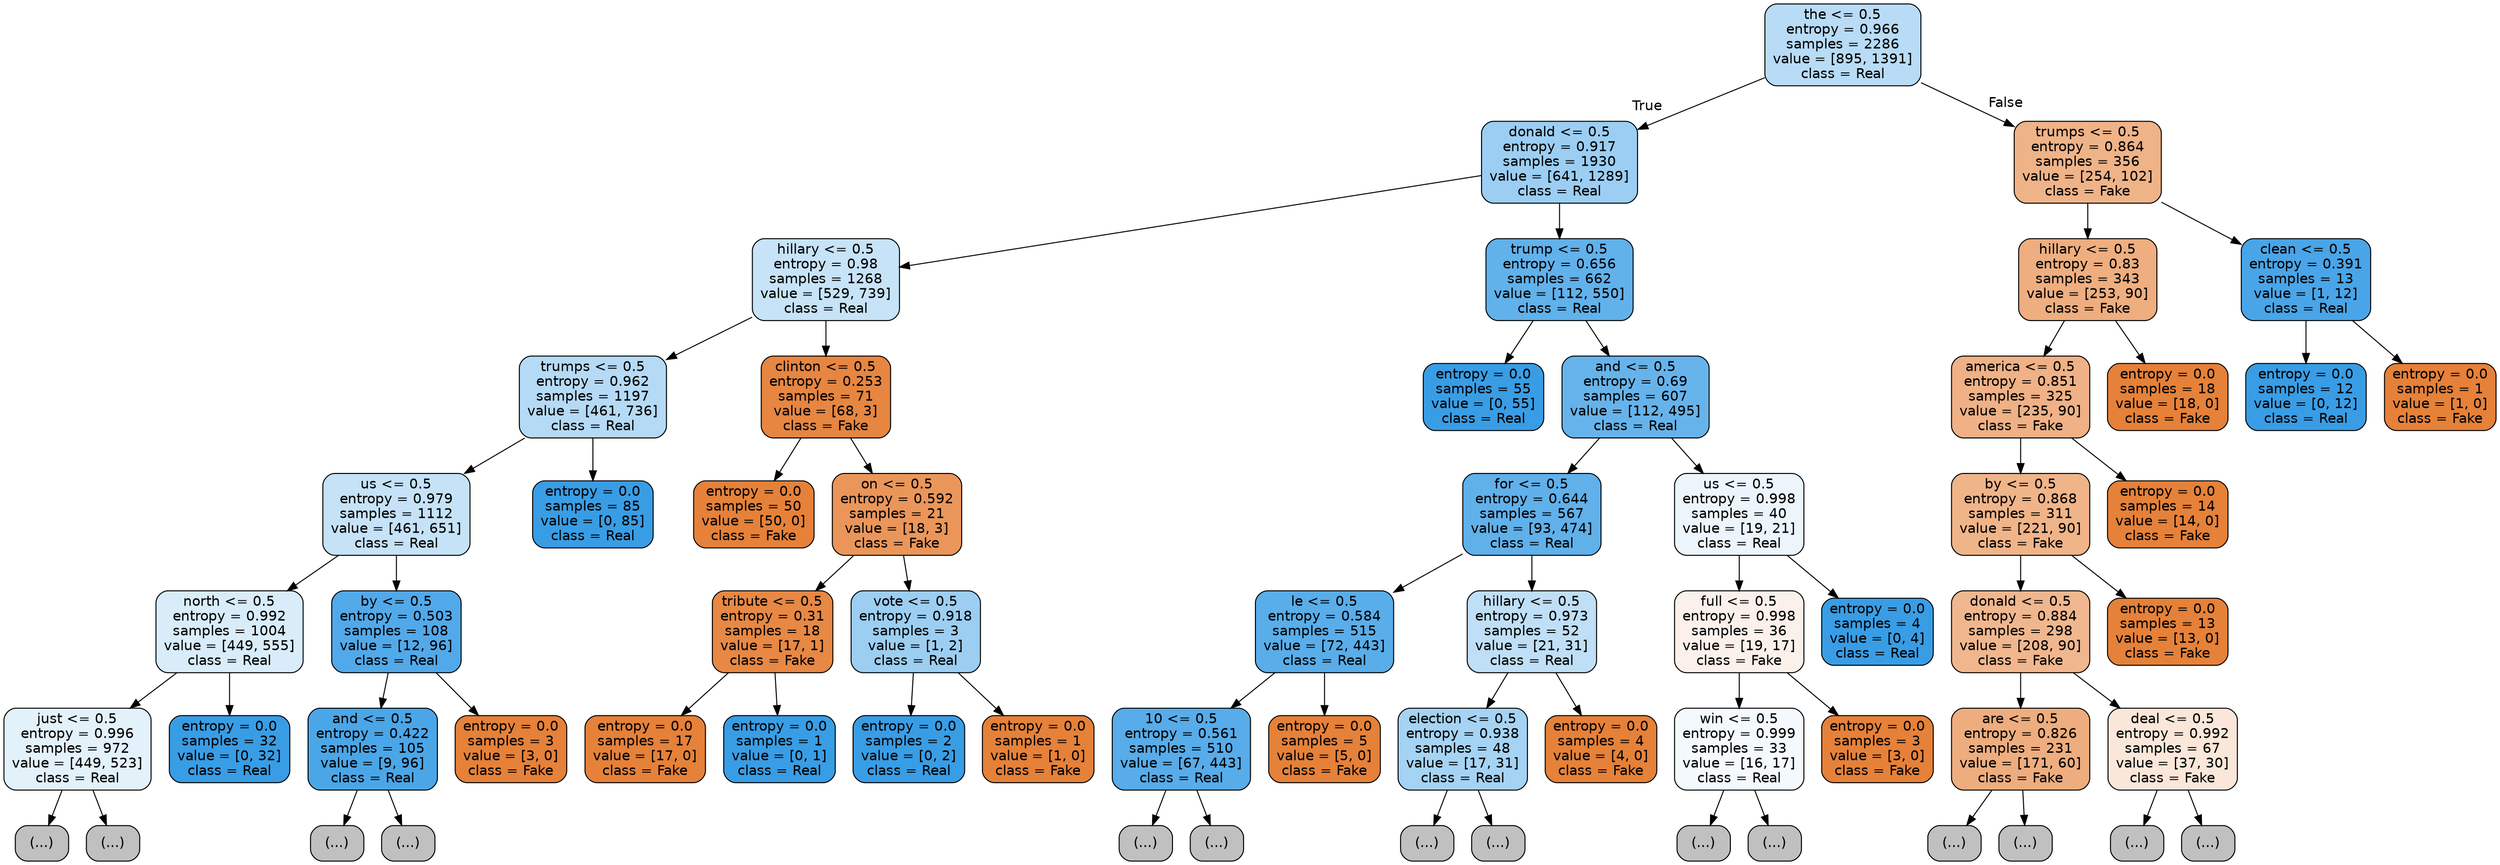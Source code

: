 digraph Tree {
node [shape=box, style="filled, rounded", color="black", fontname=helvetica] ;
edge [fontname=helvetica] ;
0 [label="the <= 0.5\nentropy = 0.966\nsamples = 2286\nvalue = [895, 1391]\nclass = Real", fillcolor="#399de55b"] ;
1 [label="donald <= 0.5\nentropy = 0.917\nsamples = 1930\nvalue = [641, 1289]\nclass = Real", fillcolor="#399de580"] ;
0 -> 1 [labeldistance=2.5, labelangle=45, headlabel="True"] ;
2 [label="hillary <= 0.5\nentropy = 0.98\nsamples = 1268\nvalue = [529, 739]\nclass = Real", fillcolor="#399de548"] ;
1 -> 2 ;
3 [label="trumps <= 0.5\nentropy = 0.962\nsamples = 1197\nvalue = [461, 736]\nclass = Real", fillcolor="#399de55f"] ;
2 -> 3 ;
4 [label="us <= 0.5\nentropy = 0.979\nsamples = 1112\nvalue = [461, 651]\nclass = Real", fillcolor="#399de54a"] ;
3 -> 4 ;
5 [label="north <= 0.5\nentropy = 0.992\nsamples = 1004\nvalue = [449, 555]\nclass = Real", fillcolor="#399de531"] ;
4 -> 5 ;
6 [label="just <= 0.5\nentropy = 0.996\nsamples = 972\nvalue = [449, 523]\nclass = Real", fillcolor="#399de524"] ;
5 -> 6 ;
7 [label="(...)", fillcolor="#C0C0C0"] ;
6 -> 7 ;
440 [label="(...)", fillcolor="#C0C0C0"] ;
6 -> 440 ;
445 [label="entropy = 0.0\nsamples = 32\nvalue = [0, 32]\nclass = Real", fillcolor="#399de5ff"] ;
5 -> 445 ;
446 [label="by <= 0.5\nentropy = 0.503\nsamples = 108\nvalue = [12, 96]\nclass = Real", fillcolor="#399de5df"] ;
4 -> 446 ;
447 [label="and <= 0.5\nentropy = 0.422\nsamples = 105\nvalue = [9, 96]\nclass = Real", fillcolor="#399de5e7"] ;
446 -> 447 ;
448 [label="(...)", fillcolor="#C0C0C0"] ;
447 -> 448 ;
457 [label="(...)", fillcolor="#C0C0C0"] ;
447 -> 457 ;
464 [label="entropy = 0.0\nsamples = 3\nvalue = [3, 0]\nclass = Fake", fillcolor="#e58139ff"] ;
446 -> 464 ;
465 [label="entropy = 0.0\nsamples = 85\nvalue = [0, 85]\nclass = Real", fillcolor="#399de5ff"] ;
3 -> 465 ;
466 [label="clinton <= 0.5\nentropy = 0.253\nsamples = 71\nvalue = [68, 3]\nclass = Fake", fillcolor="#e58139f4"] ;
2 -> 466 ;
467 [label="entropy = 0.0\nsamples = 50\nvalue = [50, 0]\nclass = Fake", fillcolor="#e58139ff"] ;
466 -> 467 ;
468 [label="on <= 0.5\nentropy = 0.592\nsamples = 21\nvalue = [18, 3]\nclass = Fake", fillcolor="#e58139d4"] ;
466 -> 468 ;
469 [label="tribute <= 0.5\nentropy = 0.31\nsamples = 18\nvalue = [17, 1]\nclass = Fake", fillcolor="#e58139f0"] ;
468 -> 469 ;
470 [label="entropy = 0.0\nsamples = 17\nvalue = [17, 0]\nclass = Fake", fillcolor="#e58139ff"] ;
469 -> 470 ;
471 [label="entropy = 0.0\nsamples = 1\nvalue = [0, 1]\nclass = Real", fillcolor="#399de5ff"] ;
469 -> 471 ;
472 [label="vote <= 0.5\nentropy = 0.918\nsamples = 3\nvalue = [1, 2]\nclass = Real", fillcolor="#399de57f"] ;
468 -> 472 ;
473 [label="entropy = 0.0\nsamples = 2\nvalue = [0, 2]\nclass = Real", fillcolor="#399de5ff"] ;
472 -> 473 ;
474 [label="entropy = 0.0\nsamples = 1\nvalue = [1, 0]\nclass = Fake", fillcolor="#e58139ff"] ;
472 -> 474 ;
475 [label="trump <= 0.5\nentropy = 0.656\nsamples = 662\nvalue = [112, 550]\nclass = Real", fillcolor="#399de5cb"] ;
1 -> 475 ;
476 [label="entropy = 0.0\nsamples = 55\nvalue = [0, 55]\nclass = Real", fillcolor="#399de5ff"] ;
475 -> 476 ;
477 [label="and <= 0.5\nentropy = 0.69\nsamples = 607\nvalue = [112, 495]\nclass = Real", fillcolor="#399de5c5"] ;
475 -> 477 ;
478 [label="for <= 0.5\nentropy = 0.644\nsamples = 567\nvalue = [93, 474]\nclass = Real", fillcolor="#399de5cd"] ;
477 -> 478 ;
479 [label="le <= 0.5\nentropy = 0.584\nsamples = 515\nvalue = [72, 443]\nclass = Real", fillcolor="#399de5d6"] ;
478 -> 479 ;
480 [label="10 <= 0.5\nentropy = 0.561\nsamples = 510\nvalue = [67, 443]\nclass = Real", fillcolor="#399de5d8"] ;
479 -> 480 ;
481 [label="(...)", fillcolor="#C0C0C0"] ;
480 -> 481 ;
588 [label="(...)", fillcolor="#C0C0C0"] ;
480 -> 588 ;
589 [label="entropy = 0.0\nsamples = 5\nvalue = [5, 0]\nclass = Fake", fillcolor="#e58139ff"] ;
479 -> 589 ;
590 [label="hillary <= 0.5\nentropy = 0.973\nsamples = 52\nvalue = [21, 31]\nclass = Real", fillcolor="#399de552"] ;
478 -> 590 ;
591 [label="election <= 0.5\nentropy = 0.938\nsamples = 48\nvalue = [17, 31]\nclass = Real", fillcolor="#399de573"] ;
590 -> 591 ;
592 [label="(...)", fillcolor="#C0C0C0"] ;
591 -> 592 ;
617 [label="(...)", fillcolor="#C0C0C0"] ;
591 -> 617 ;
618 [label="entropy = 0.0\nsamples = 4\nvalue = [4, 0]\nclass = Fake", fillcolor="#e58139ff"] ;
590 -> 618 ;
619 [label="us <= 0.5\nentropy = 0.998\nsamples = 40\nvalue = [19, 21]\nclass = Real", fillcolor="#399de518"] ;
477 -> 619 ;
620 [label="full <= 0.5\nentropy = 0.998\nsamples = 36\nvalue = [19, 17]\nclass = Fake", fillcolor="#e581391b"] ;
619 -> 620 ;
621 [label="win <= 0.5\nentropy = 0.999\nsamples = 33\nvalue = [16, 17]\nclass = Real", fillcolor="#399de50f"] ;
620 -> 621 ;
622 [label="(...)", fillcolor="#C0C0C0"] ;
621 -> 622 ;
645 [label="(...)", fillcolor="#C0C0C0"] ;
621 -> 645 ;
646 [label="entropy = 0.0\nsamples = 3\nvalue = [3, 0]\nclass = Fake", fillcolor="#e58139ff"] ;
620 -> 646 ;
647 [label="entropy = 0.0\nsamples = 4\nvalue = [0, 4]\nclass = Real", fillcolor="#399de5ff"] ;
619 -> 647 ;
648 [label="trumps <= 0.5\nentropy = 0.864\nsamples = 356\nvalue = [254, 102]\nclass = Fake", fillcolor="#e5813999"] ;
0 -> 648 [labeldistance=2.5, labelangle=-45, headlabel="False"] ;
649 [label="hillary <= 0.5\nentropy = 0.83\nsamples = 343\nvalue = [253, 90]\nclass = Fake", fillcolor="#e58139a4"] ;
648 -> 649 ;
650 [label="america <= 0.5\nentropy = 0.851\nsamples = 325\nvalue = [235, 90]\nclass = Fake", fillcolor="#e581399d"] ;
649 -> 650 ;
651 [label="by <= 0.5\nentropy = 0.868\nsamples = 311\nvalue = [221, 90]\nclass = Fake", fillcolor="#e5813997"] ;
650 -> 651 ;
652 [label="donald <= 0.5\nentropy = 0.884\nsamples = 298\nvalue = [208, 90]\nclass = Fake", fillcolor="#e5813991"] ;
651 -> 652 ;
653 [label="are <= 0.5\nentropy = 0.826\nsamples = 231\nvalue = [171, 60]\nclass = Fake", fillcolor="#e58139a6"] ;
652 -> 653 ;
654 [label="(...)", fillcolor="#C0C0C0"] ;
653 -> 654 ;
765 [label="(...)", fillcolor="#C0C0C0"] ;
653 -> 765 ;
766 [label="deal <= 0.5\nentropy = 0.992\nsamples = 67\nvalue = [37, 30]\nclass = Fake", fillcolor="#e5813930"] ;
652 -> 766 ;
767 [label="(...)", fillcolor="#C0C0C0"] ;
766 -> 767 ;
810 [label="(...)", fillcolor="#C0C0C0"] ;
766 -> 810 ;
811 [label="entropy = 0.0\nsamples = 13\nvalue = [13, 0]\nclass = Fake", fillcolor="#e58139ff"] ;
651 -> 811 ;
812 [label="entropy = 0.0\nsamples = 14\nvalue = [14, 0]\nclass = Fake", fillcolor="#e58139ff"] ;
650 -> 812 ;
813 [label="entropy = 0.0\nsamples = 18\nvalue = [18, 0]\nclass = Fake", fillcolor="#e58139ff"] ;
649 -> 813 ;
814 [label="clean <= 0.5\nentropy = 0.391\nsamples = 13\nvalue = [1, 12]\nclass = Real", fillcolor="#399de5ea"] ;
648 -> 814 ;
815 [label="entropy = 0.0\nsamples = 12\nvalue = [0, 12]\nclass = Real", fillcolor="#399de5ff"] ;
814 -> 815 ;
816 [label="entropy = 0.0\nsamples = 1\nvalue = [1, 0]\nclass = Fake", fillcolor="#e58139ff"] ;
814 -> 816 ;
}